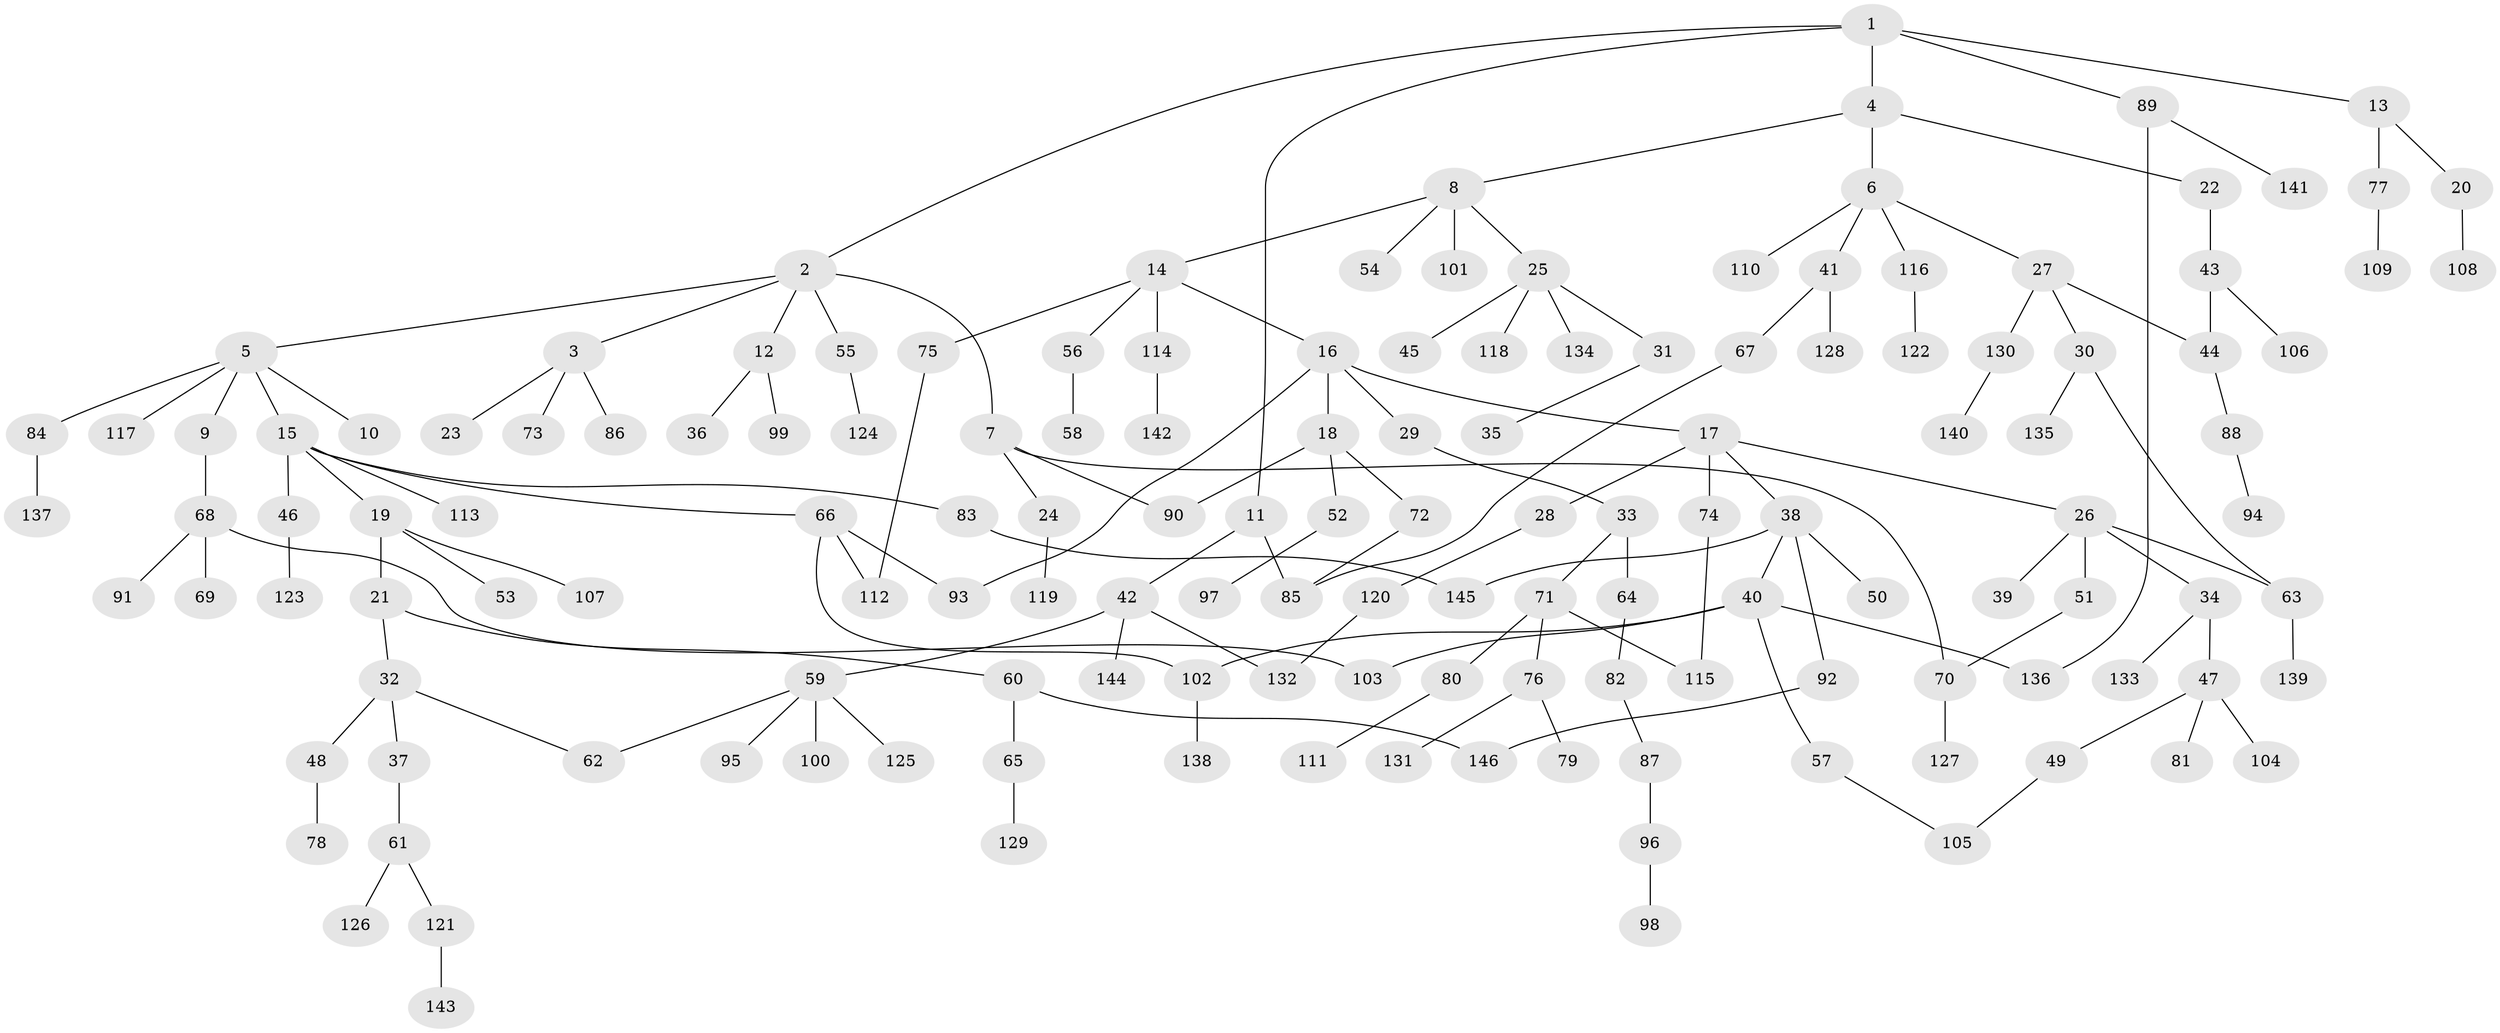 // Generated by graph-tools (version 1.1) at 2025/10/02/27/25 16:10:54]
// undirected, 146 vertices, 162 edges
graph export_dot {
graph [start="1"]
  node [color=gray90,style=filled];
  1;
  2;
  3;
  4;
  5;
  6;
  7;
  8;
  9;
  10;
  11;
  12;
  13;
  14;
  15;
  16;
  17;
  18;
  19;
  20;
  21;
  22;
  23;
  24;
  25;
  26;
  27;
  28;
  29;
  30;
  31;
  32;
  33;
  34;
  35;
  36;
  37;
  38;
  39;
  40;
  41;
  42;
  43;
  44;
  45;
  46;
  47;
  48;
  49;
  50;
  51;
  52;
  53;
  54;
  55;
  56;
  57;
  58;
  59;
  60;
  61;
  62;
  63;
  64;
  65;
  66;
  67;
  68;
  69;
  70;
  71;
  72;
  73;
  74;
  75;
  76;
  77;
  78;
  79;
  80;
  81;
  82;
  83;
  84;
  85;
  86;
  87;
  88;
  89;
  90;
  91;
  92;
  93;
  94;
  95;
  96;
  97;
  98;
  99;
  100;
  101;
  102;
  103;
  104;
  105;
  106;
  107;
  108;
  109;
  110;
  111;
  112;
  113;
  114;
  115;
  116;
  117;
  118;
  119;
  120;
  121;
  122;
  123;
  124;
  125;
  126;
  127;
  128;
  129;
  130;
  131;
  132;
  133;
  134;
  135;
  136;
  137;
  138;
  139;
  140;
  141;
  142;
  143;
  144;
  145;
  146;
  1 -- 2;
  1 -- 4;
  1 -- 11;
  1 -- 13;
  1 -- 89;
  2 -- 3;
  2 -- 5;
  2 -- 7;
  2 -- 12;
  2 -- 55;
  3 -- 23;
  3 -- 73;
  3 -- 86;
  4 -- 6;
  4 -- 8;
  4 -- 22;
  5 -- 9;
  5 -- 10;
  5 -- 15;
  5 -- 84;
  5 -- 117;
  6 -- 27;
  6 -- 41;
  6 -- 110;
  6 -- 116;
  7 -- 24;
  7 -- 70;
  7 -- 90;
  8 -- 14;
  8 -- 25;
  8 -- 54;
  8 -- 101;
  9 -- 68;
  11 -- 42;
  11 -- 85;
  12 -- 36;
  12 -- 99;
  13 -- 20;
  13 -- 77;
  14 -- 16;
  14 -- 56;
  14 -- 75;
  14 -- 114;
  15 -- 19;
  15 -- 46;
  15 -- 66;
  15 -- 83;
  15 -- 113;
  16 -- 17;
  16 -- 18;
  16 -- 29;
  16 -- 93;
  17 -- 26;
  17 -- 28;
  17 -- 38;
  17 -- 74;
  18 -- 52;
  18 -- 72;
  18 -- 90;
  19 -- 21;
  19 -- 53;
  19 -- 107;
  20 -- 108;
  21 -- 32;
  21 -- 60;
  22 -- 43;
  24 -- 119;
  25 -- 31;
  25 -- 45;
  25 -- 118;
  25 -- 134;
  26 -- 34;
  26 -- 39;
  26 -- 51;
  26 -- 63;
  27 -- 30;
  27 -- 44;
  27 -- 130;
  28 -- 120;
  29 -- 33;
  30 -- 63;
  30 -- 135;
  31 -- 35;
  32 -- 37;
  32 -- 48;
  32 -- 62;
  33 -- 64;
  33 -- 71;
  34 -- 47;
  34 -- 133;
  37 -- 61;
  38 -- 40;
  38 -- 50;
  38 -- 92;
  38 -- 145;
  40 -- 57;
  40 -- 103;
  40 -- 136;
  40 -- 102;
  41 -- 67;
  41 -- 128;
  42 -- 59;
  42 -- 132;
  42 -- 144;
  43 -- 106;
  43 -- 44;
  44 -- 88;
  46 -- 123;
  47 -- 49;
  47 -- 81;
  47 -- 104;
  48 -- 78;
  49 -- 105;
  51 -- 70;
  52 -- 97;
  55 -- 124;
  56 -- 58;
  57 -- 105;
  59 -- 95;
  59 -- 100;
  59 -- 125;
  59 -- 62;
  60 -- 65;
  60 -- 146;
  61 -- 121;
  61 -- 126;
  63 -- 139;
  64 -- 82;
  65 -- 129;
  66 -- 102;
  66 -- 112;
  66 -- 93;
  67 -- 85;
  68 -- 69;
  68 -- 91;
  68 -- 103;
  70 -- 127;
  71 -- 76;
  71 -- 80;
  71 -- 115;
  72 -- 85;
  74 -- 115;
  75 -- 112;
  76 -- 79;
  76 -- 131;
  77 -- 109;
  80 -- 111;
  82 -- 87;
  83 -- 145;
  84 -- 137;
  87 -- 96;
  88 -- 94;
  89 -- 136;
  89 -- 141;
  92 -- 146;
  96 -- 98;
  102 -- 138;
  114 -- 142;
  116 -- 122;
  120 -- 132;
  121 -- 143;
  130 -- 140;
}
